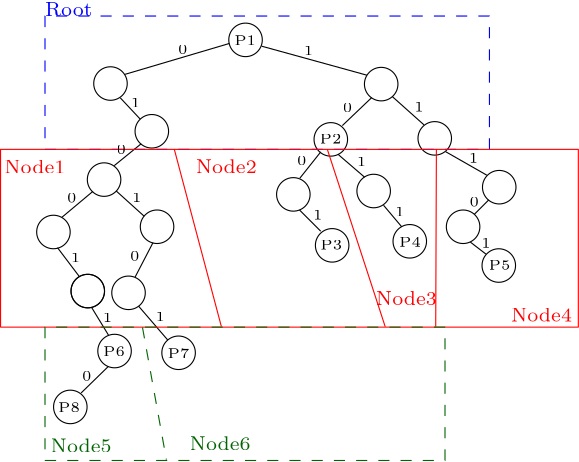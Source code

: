 <?xml version="1.0"?>
<!DOCTYPE ipe SYSTEM "ipe.dtd">
<ipe version="70218" creator="Ipe 7.2.28">
<info created="D:20241101173336" modified="D:20241101174857"/>
<ipestyle name="basic">
<symbol name="arrow/arc(spx)">
<path stroke="sym-stroke" fill="sym-stroke" pen="sym-pen">
0 0 m
-1 0.333 l
-1 -0.333 l
h
</path>
</symbol>
<symbol name="arrow/farc(spx)">
<path stroke="sym-stroke" fill="white" pen="sym-pen">
0 0 m
-1 0.333 l
-1 -0.333 l
h
</path>
</symbol>
<symbol name="arrow/ptarc(spx)">
<path stroke="sym-stroke" fill="sym-stroke" pen="sym-pen">
0 0 m
-1 0.333 l
-0.8 0 l
-1 -0.333 l
h
</path>
</symbol>
<symbol name="arrow/fptarc(spx)">
<path stroke="sym-stroke" fill="white" pen="sym-pen">
0 0 m
-1 0.333 l
-0.8 0 l
-1 -0.333 l
h
</path>
</symbol>
<symbol name="mark/circle(sx)" transformations="translations">
<path fill="sym-stroke">
0.6 0 0 0.6 0 0 e
0.4 0 0 0.4 0 0 e
</path>
</symbol>
<symbol name="mark/disk(sx)" transformations="translations">
<path fill="sym-stroke">
0.6 0 0 0.6 0 0 e
</path>
</symbol>
<symbol name="mark/fdisk(sfx)" transformations="translations">
<group>
<path fill="sym-fill">
0.5 0 0 0.5 0 0 e
</path>
<path fill="sym-stroke" fillrule="eofill">
0.6 0 0 0.6 0 0 e
0.4 0 0 0.4 0 0 e
</path>
</group>
</symbol>
<symbol name="mark/box(sx)" transformations="translations">
<path fill="sym-stroke" fillrule="eofill">
-0.6 -0.6 m
0.6 -0.6 l
0.6 0.6 l
-0.6 0.6 l
h
-0.4 -0.4 m
0.4 -0.4 l
0.4 0.4 l
-0.4 0.4 l
h
</path>
</symbol>
<symbol name="mark/square(sx)" transformations="translations">
<path fill="sym-stroke">
-0.6 -0.6 m
0.6 -0.6 l
0.6 0.6 l
-0.6 0.6 l
h
</path>
</symbol>
<symbol name="mark/fsquare(sfx)" transformations="translations">
<group>
<path fill="sym-fill">
-0.5 -0.5 m
0.5 -0.5 l
0.5 0.5 l
-0.5 0.5 l
h
</path>
<path fill="sym-stroke" fillrule="eofill">
-0.6 -0.6 m
0.6 -0.6 l
0.6 0.6 l
-0.6 0.6 l
h
-0.4 -0.4 m
0.4 -0.4 l
0.4 0.4 l
-0.4 0.4 l
h
</path>
</group>
</symbol>
<symbol name="mark/cross(sx)" transformations="translations">
<group>
<path fill="sym-stroke">
-0.43 -0.57 m
0.57 0.43 l
0.43 0.57 l
-0.57 -0.43 l
h
</path>
<path fill="sym-stroke">
-0.43 0.57 m
0.57 -0.43 l
0.43 -0.57 l
-0.57 0.43 l
h
</path>
</group>
</symbol>
<symbol name="arrow/fnormal(spx)">
<path stroke="sym-stroke" fill="white" pen="sym-pen">
0 0 m
-1 0.333 l
-1 -0.333 l
h
</path>
</symbol>
<symbol name="arrow/pointed(spx)">
<path stroke="sym-stroke" fill="sym-stroke" pen="sym-pen">
0 0 m
-1 0.333 l
-0.8 0 l
-1 -0.333 l
h
</path>
</symbol>
<symbol name="arrow/fpointed(spx)">
<path stroke="sym-stroke" fill="white" pen="sym-pen">
0 0 m
-1 0.333 l
-0.8 0 l
-1 -0.333 l
h
</path>
</symbol>
<symbol name="arrow/linear(spx)">
<path stroke="sym-stroke" pen="sym-pen">
-1 0.333 m
0 0 l
-1 -0.333 l
</path>
</symbol>
<symbol name="arrow/fdouble(spx)">
<path stroke="sym-stroke" fill="white" pen="sym-pen">
0 0 m
-1 0.333 l
-1 -0.333 l
h
-1 0 m
-2 0.333 l
-2 -0.333 l
h
</path>
</symbol>
<symbol name="arrow/double(spx)">
<path stroke="sym-stroke" fill="sym-stroke" pen="sym-pen">
0 0 m
-1 0.333 l
-1 -0.333 l
h
-1 0 m
-2 0.333 l
-2 -0.333 l
h
</path>
</symbol>
<symbol name="arrow/mid-normal(spx)">
<path stroke="sym-stroke" fill="sym-stroke" pen="sym-pen">
0.5 0 m
-0.5 0.333 l
-0.5 -0.333 l
h
</path>
</symbol>
<symbol name="arrow/mid-fnormal(spx)">
<path stroke="sym-stroke" fill="white" pen="sym-pen">
0.5 0 m
-0.5 0.333 l
-0.5 -0.333 l
h
</path>
</symbol>
<symbol name="arrow/mid-pointed(spx)">
<path stroke="sym-stroke" fill="sym-stroke" pen="sym-pen">
0.5 0 m
-0.5 0.333 l
-0.3 0 l
-0.5 -0.333 l
h
</path>
</symbol>
<symbol name="arrow/mid-fpointed(spx)">
<path stroke="sym-stroke" fill="white" pen="sym-pen">
0.5 0 m
-0.5 0.333 l
-0.3 0 l
-0.5 -0.333 l
h
</path>
</symbol>
<symbol name="arrow/mid-double(spx)">
<path stroke="sym-stroke" fill="sym-stroke" pen="sym-pen">
1 0 m
0 0.333 l
0 -0.333 l
h
0 0 m
-1 0.333 l
-1 -0.333 l
h
</path>
</symbol>
<symbol name="arrow/mid-fdouble(spx)">
<path stroke="sym-stroke" fill="white" pen="sym-pen">
1 0 m
0 0.333 l
0 -0.333 l
h
0 0 m
-1 0.333 l
-1 -0.333 l
h
</path>
</symbol>
<anglesize name="22.5 deg" value="22.5"/>
<anglesize name="30 deg" value="30"/>
<anglesize name="45 deg" value="45"/>
<anglesize name="60 deg" value="60"/>
<anglesize name="90 deg" value="90"/>
<arrowsize name="large" value="10"/>
<arrowsize name="small" value="5"/>
<arrowsize name="tiny" value="3"/>
<color name="blue" value="0 0 1"/>
<color name="brown" value="0.647 0.165 0.165"/>
<color name="darkblue" value="0 0 0.545"/>
<color name="darkcyan" value="0 0.545 0.545"/>
<color name="darkgray" value="0.663"/>
<color name="darkgreen" value="0 0.392 0"/>
<color name="darkmagenta" value="0.545 0 0.545"/>
<color name="darkorange" value="1 0.549 0"/>
<color name="darkred" value="0.545 0 0"/>
<color name="gold" value="1 0.843 0"/>
<color name="gray" value="0.745"/>
<color name="green" value="0 1 0"/>
<color name="lightblue" value="0.678 0.847 0.902"/>
<color name="lightcyan" value="0.878 1 1"/>
<color name="lightgray" value="0.827"/>
<color name="lightgreen" value="0.565 0.933 0.565"/>
<color name="lightyellow" value="1 1 0.878"/>
<color name="navy" value="0 0 0.502"/>
<color name="orange" value="1 0.647 0"/>
<color name="pink" value="1 0.753 0.796"/>
<color name="purple" value="0.627 0.125 0.941"/>
<color name="red" value="1 0 0"/>
<color name="seagreen" value="0.18 0.545 0.341"/>
<color name="turquoise" value="0.251 0.878 0.816"/>
<color name="violet" value="0.933 0.51 0.933"/>
<color name="yellow" value="1 1 0"/>
<dashstyle name="dash dot dotted" value="[4 2 1 2 1 2] 0"/>
<dashstyle name="dash dotted" value="[4 2 1 2] 0"/>
<dashstyle name="dashed" value="[4] 0"/>
<dashstyle name="dotted" value="[1 3] 0"/>
<gridsize name="10 pts (~3.5 mm)" value="10"/>
<gridsize name="14 pts (~5 mm)" value="14"/>
<gridsize name="16 pts (~6 mm)" value="16"/>
<gridsize name="20 pts (~7 mm)" value="20"/>
<gridsize name="28 pts (~10 mm)" value="28"/>
<gridsize name="32 pts (~12 mm)" value="32"/>
<gridsize name="4 pts" value="4"/>
<gridsize name="56 pts (~20 mm)" value="56"/>
<gridsize name="8 pts (~3 mm)" value="8"/>
<opacity name="10%" value="0.1"/>
<opacity name="30%" value="0.3"/>
<opacity name="50%" value="0.5"/>
<opacity name="75%" value="0.75"/>
<pen name="fat" value="1.2"/>
<pen name="heavier" value="0.8"/>
<pen name="ultrafat" value="2"/>
<symbolsize name="large" value="5"/>
<symbolsize name="small" value="2"/>
<symbolsize name="tiny" value="1.1"/>
<textsize name="Huge" value="\Huge"/>
<textsize name="LARGE" value="\LARGE"/>
<textsize name="Large" value="\Large"/>
<textsize name="footnote" value="\footnotesize"/>
<textsize name="huge" value="\huge"/>
<textsize name="large" value="\large"/>
<textsize name="script" value="\scriptsize"/>
<textsize name="small" value="\small"/>
<textsize name="tiny" value="\tiny"/>
<textstyle name="center" begin="\begin{center}" end="\end{center}"/>
<textstyle name="item" begin="\begin{itemize}\item{}" end="\end{itemize}"/>
<textstyle name="itemize" begin="\begin{itemize}" end="\end{itemize}"/>
<tiling name="falling" angle="-60" step="4" width="1"/>
<tiling name="rising" angle="30" step="4" width="1"/>
</ipestyle>
<page>
<layer name="alpha"/>
<view layers="alpha" active="alpha"/>
<path layer="alpha" matrix="1 0 0 1 90.549 -92.7762" stroke="black">
6.03211 0 0 6.03211 237.647 676.186 e
</path>
<path matrix="1 0 0 1 41.9268 -108.495" stroke="black">
6.03211 0 0 6.03211 237.647 676.186 e
</path>
<path matrix="1 0 0 1 139.381 -108.704" stroke="black">
6.03211 0 0 6.03211 237.647 676.186 e
</path>
<path matrix="1 0 0 1 56.8069 -125.68" stroke="black">
6.03211 0 0 6.03211 237.647 676.186 e
</path>
<path matrix="1 0 0 1 39.6215 -143.075" stroke="black">
6.03211 0 0 6.03211 237.647 676.186 e
</path>
<path matrix="1 0 0 1 58.6931 -160.051" stroke="black">
6.03211 0 0 6.03211 237.647 676.186 e
</path>
<path matrix="1 0 0 1 21.3881 -161.937" stroke="black">
6.03211 0 0 6.03211 237.647 676.186 e
</path>
<path matrix="1 0 0 1 33.7533 -183.209" stroke="black">
6.03211 0 0 6.03211 237.647 676.186 e
</path>
<path matrix="1 0 0 1 33.7533 -183.209" stroke="black">
6.03211 0 0 6.03211 237.647 676.186 e
</path>
<path matrix="1 0 0 1 48.4238 -183.838" stroke="black">
6.03211 0 0 6.03211 237.647 676.186 e
</path>
<path matrix="1 0 0 1 43.3939 -204.796" stroke="black">
6.03211 0 0 6.03211 237.647 676.186 e
</path>
<path matrix="1 0 0 1 66.4475 -205.425" stroke="black">
6.03211 0 0 6.03211 237.647 676.186 e
</path>
<path matrix="1 0 0 1 27.4659 -224.915" stroke="black" fill="1">
6.03211 0 0 6.03211 237.647 676.186 e
</path>
<path stroke="black">
322.334 582.116 m
284.82 571.008 l
</path>
<path stroke="black">
334.004 581.135 m
371.91 570.686 l
</path>
<path stroke="black">
283.097 562.546 m
290.265 554.892 l
</path>
<path stroke="black">
290.63 546.022 m
280.91 538.125 l
</path>
<path stroke="black">
273.256 528.891 m
262.078 519.536 l
</path>
<path stroke="black">
281.639 529.013 m
291.723 519.901 l
</path>
<path stroke="black">
260.498 508.602 m
268.396 498.153 l
</path>
<path stroke="black">
294.882 510.424 m
288.443 498.031 l
</path>
<path stroke="black">
289.658 487.583 m
300.228 475.312 l
</path>
<path stroke="black">
272.77 487.097 m
278.844 477.134 l
</path>
<path stroke="black">
278.844 465.896 m
269.003 456.298 l
</path>
<path matrix="1 0 0 1 121.242 -128.598" stroke="black">
6.03211 0 0 6.03211 237.647 676.186 e
</path>
<path matrix="1 0 0 1 158.663 -128.233" stroke="black">
6.03211 0 0 6.03211 237.647 676.186 e
</path>
<path matrix="1 0 0 1 136.672 -147.187" stroke="black">
6.03211 0 0 6.03211 237.647 676.186 e
</path>
<path matrix="1 0 0 1 107.756 -148.402" stroke="black">
6.03211 0 0 6.03211 237.647 676.186 e
</path>
<path matrix="1 0 0 1 121.728 -166.748" stroke="black">
6.03211 0 0 6.03211 237.647 676.186 e
</path>
<path matrix="1 0 0 1 149.672 -165.29" stroke="black">
6.03211 0 0 6.03211 237.647 676.186 e
</path>
<path matrix="1 0 0 1 181.876 -145.809" stroke="black">
6.03211 0 0 6.03211 237.647 676.186 e
</path>
<path matrix="1 0 0 1 168.87 -160.059" stroke="black">
6.03211 0 0 6.03211 237.647 676.186 e
</path>
<path matrix="1 0 0 1 181.717 -174.01" stroke="black">
6.03211 0 0 6.03211 237.647 676.186 e
</path>
<path stroke="black">
373.611 562.637 m
363.041 552.553 l
</path>
<path stroke="black">
381.023 563.002 m
392.443 552.796 l
392.443 552.796 l
</path>
<path stroke="black">
361.462 542.226 m
371.06 533.964 l
</path>
<path stroke="black">
355.265 543.076 m
347.733 533.599 l
</path>
<path stroke="black">
347.611 522.179 m
355.265 514.525 l
</path>
<path stroke="black">
377.864 523.88 m
384.425 516.104 l
</path>
<path stroke="blue" dash="dashed">
256 592 m
256 544 l
416 544 l
416 592 l
h
</path>
<text transformations="translations" pos="256 592" stroke="blue" type="label" width="17.054" height="4.765" depth="0" valign="baseline" size="script">Root</text>
<path stroke="red">
240 544 m
240 480 l
448 480 l
448 544 l
h
</path>
<path matrix="1 0 0 1 -6.63994 13.5605" stroke="black">
417.199 507.051 m
422.382 512.234 l
</path>
<path matrix="1 0 0 1 -6.63994 13.5605" stroke="black">
415.759 497.045 m
421.374 492.726 l
</path>
<text matrix="1 0 0 1 74.5833 -101.008" transformations="translations" pos="229.312 679.304" stroke="black" type="label" width="3.39" height="3.21" depth="0" valign="baseline" size="tiny">0</text>
<text matrix="1 0 0 1 52.471 -136.971" transformations="translations" pos="229.312 679.304" stroke="black" type="label" width="3.39" height="3.21" depth="0" valign="baseline" size="tiny">0</text>
<text matrix="1 0 0 1 34.6111 -154.466" transformations="translations" pos="229.312 679.304" stroke="black" type="label" width="3.39" height="3.21" depth="0" valign="baseline" size="tiny">0</text>
<text matrix="1 0 0 1 40.0102 -218.636" transformations="translations" pos="229.312 679.304" stroke="black" type="label" width="3.39" height="3.21" depth="0" valign="baseline" size="tiny">0</text>
<text matrix="1 0 0 1 57.3115 -175.429" transformations="translations" pos="229.312 679.304" stroke="black" type="label" width="3.39" height="3.21" depth="0" valign="baseline" size="tiny">0</text>
<text matrix="1 0 0 1 133.898 -121.936" transformations="translations" pos="229.312 679.304" stroke="black" type="label" width="3.39" height="3.21" depth="0" valign="baseline" size="tiny">0</text>
<text matrix="1 0 0 1 117.375 -141.011" transformations="translations" pos="229.312 679.304" stroke="black" type="label" width="3.39" height="3.21" depth="0" valign="baseline" size="tiny">0</text>
<text matrix="1 0 0 1 179.502 -155.88" transformations="translations" pos="229.312 679.304" stroke="black" type="label" width="3.39" height="3.21" depth="0" valign="baseline" size="tiny">0</text>
<text matrix="1 0 0 1 43.8598 -1.94398" transformations="translations" pos="305.257 579.845" stroke="black" type="label" width="3.39" height="3.21" depth="0" valign="baseline" size="tiny">1</text>
<text matrix="1 0 0 1 83.7106 -22.2338" transformations="translations" pos="305.257 579.845" stroke="black" type="label" width="3.39" height="3.21" depth="0" valign="baseline" size="tiny">1</text>
<text matrix="1 0 0 1 62.9347 -41.9162" transformations="translations" pos="305.257 579.845" stroke="black" type="label" width="3.39" height="3.21" depth="0" valign="baseline" size="tiny">1</text>
<text matrix="1 0 0 1 47.2617 -61.1126" transformations="translations" pos="305.257 579.845" stroke="black" type="label" width="3.39" height="3.21" depth="0" valign="baseline" size="tiny">1</text>
<text matrix="1 0 0 1 76.7853 -60.0192" transformations="translations" pos="305.257 579.845" stroke="black" type="label" width="3.39" height="3.21" depth="0" valign="baseline" size="tiny">1</text>
<text matrix="1 0 0 1 103.323 -40.6569" transformations="translations" pos="305.257 579.845" stroke="black" type="label" width="3.39" height="3.21" depth="0" valign="baseline" size="tiny">1</text>
<text matrix="1 0 0 1 107.809 -71.2439" transformations="translations" pos="305.257 579.845" stroke="black" type="label" width="3.39" height="3.21" depth="0" valign="baseline" size="tiny">1</text>
<text matrix="1 0 0 1 -17.9817 -54.7948" transformations="translations" pos="305.257 579.845" stroke="black" type="label" width="3.39" height="3.21" depth="0" valign="baseline" size="tiny">1</text>
<text matrix="1 0 0 1 -18.3462 -20.7759" transformations="translations" pos="305.257 579.845" stroke="black" type="label" width="3.39" height="3.21" depth="0" valign="baseline" size="tiny">1</text>
<text matrix="1 0 0 1 -39.9647 -76.4981" transformations="translations" pos="305.257 579.845" stroke="black" type="label" width="3.39" height="3.21" depth="0" valign="baseline" size="tiny">1</text>
<text matrix="1 0 0 1 -28.4469 -98.022" transformations="translations" pos="305.257 579.845" stroke="black" type="label" width="3.39" height="3.21" depth="0" valign="baseline" size="tiny">1</text>
<text matrix="1 0 0 1 -9.44254 -97.734" transformations="translations" pos="305.257 579.845" stroke="black" type="label" width="3.39" height="3.21" depth="0" valign="baseline" size="tiny">1</text>
<text matrix="1 0 0 1 -2.51952 -2.59151" transformations="translations" pos="243.862 537.901" stroke="red" type="label" width="21.98" height="4.843" depth="0" valign="baseline" size="script">Node1</text>
<path stroke="red">
302.558 543.983 m
319.447 480.373 l
h
</path>
<path stroke="red">
357.657 543.948 m
378.433 480.284 l
h
</path>
<text matrix="1 0 0 1 66.3683 -2.47048" transformations="translations" pos="243.862 537.901" stroke="red" type="label" width="21.98" height="4.843" depth="0" valign="baseline" size="script">Node2</text>
<path stroke="red">
396.9 544.07 m
396.657 480.163 l
</path>
<text matrix="1 0 0 1 131.248 -49.975" transformations="translations" pos="243.862 537.901" stroke="red" type="label" width="21.98" height="4.843" depth="0" valign="baseline" size="script">Node3</text>
<text matrix="1 0 0 1 179.856 -55.9173" transformations="translations" pos="243.862 537.901" stroke="red" type="label" width="21.98" height="4.843" depth="0" valign="baseline" size="script">Node4</text>
<path stroke="black">
400.238 543.151 m
415.088 534.673 l
</path>
<path stroke="darkgreen" dash="dashed">
256 480 m
256 432 l
400 432 l
400 480 l
h
</path>
<path stroke="darkgreen" dash="dashed">
291.095 479.902 m
299.699 432.301 l
</path>
<text matrix="1 0 0 1 14.161 -103.001" transformations="translations" pos="243.862 537.901" stroke="darkgreen" type="label" width="21.98" height="4.843" depth="0" valign="baseline" size="script">Node5</text>
<text matrix="1 0 0 1 64.1947 -102.252" transformations="translations" pos="243.862 537.901" stroke="darkgreen" type="label" width="21.98" height="4.843" depth="0" valign="baseline" size="script">Node6</text>
<text matrix="1 0 0 1 41.4295 1.58985" transformations="translations" pos="235.462 467.931" stroke="black" type="label" width="7.873" height="3.386" depth="0" valign="baseline" size="tiny">P6</text>
<text matrix="1 0 0 1 64.6223 0.841211" transformations="translations" pos="235.462 467.931" stroke="black" type="label" width="7.873" height="3.386" depth="0" valign="baseline" size="tiny">P7</text>
<text matrix="1 0 0 1 25.2502 -18.611" transformations="translations" pos="235.462 467.931" stroke="black" type="label" width="7.873" height="3.386" depth="0" valign="baseline" size="tiny">P8</text>
<text matrix="1 0 0 1 180.204 32.7064" transformations="translations" pos="235.462 467.931" stroke="black" type="label" width="7.873" height="3.386" depth="0" valign="baseline" size="tiny">P5</text>
<text matrix="1 0 0 1 147.954 40.9848" transformations="translations" pos="235.462 467.931" stroke="black" type="label" width="7.873" height="3.386" depth="0" valign="baseline" size="tiny">P4</text>
<text matrix="1 0 0 1 119.664 39.977" transformations="translations" pos="235.462 467.931" stroke="black" type="label" width="7.873" height="3.386" depth="0" valign="baseline" size="tiny">P3</text>
<text matrix="1 0 0 1 119.376 78.1297" transformations="translations" pos="235.462 467.931" stroke="black" type="label" width="7.873" height="3.386" depth="0" valign="baseline" size="tiny">P2</text>
<text matrix="1 0 0 1 88.6374 113.547" transformations="translations" pos="235.462 467.931" stroke="black" type="label" width="7.873" height="3.386" depth="0" valign="baseline" size="tiny">P1</text>
</page>
</ipe>
